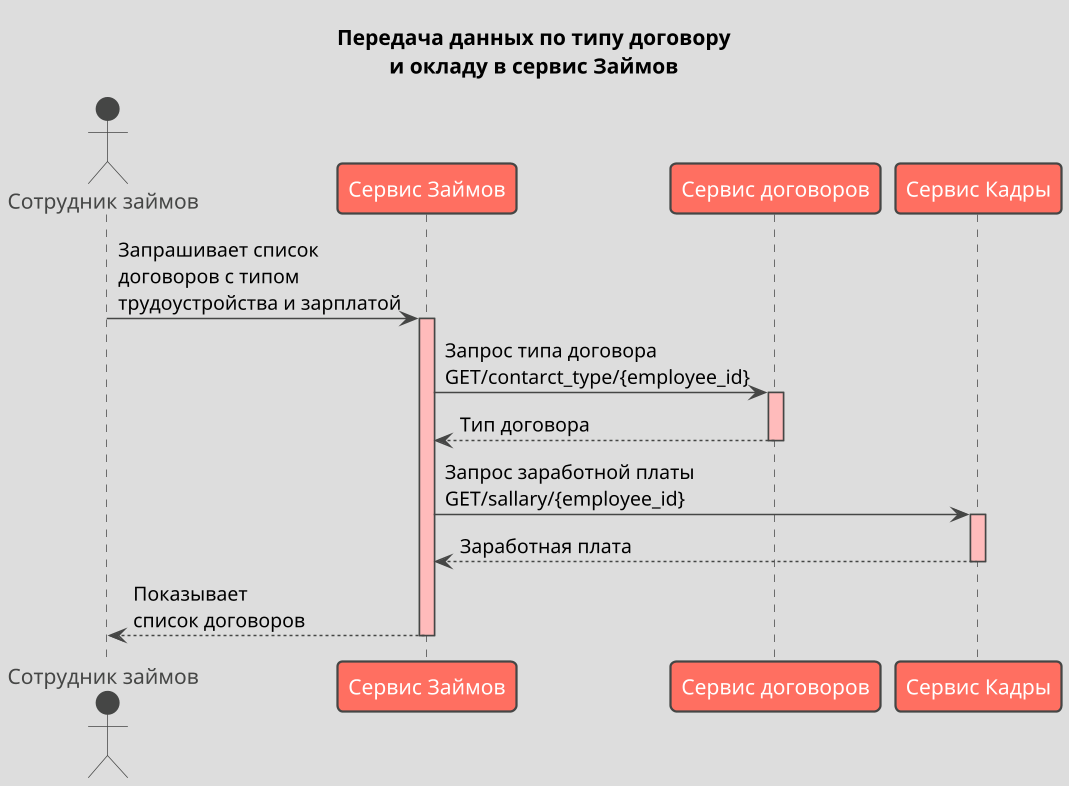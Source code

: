@startuml
!theme toy
scale 1.5

title Передача данных по типу договору\nи окладу в сервис Займов

actor "Сотрудник займов" as sotrzaym 
participant "Сервис Займов" as szaym
participant "Сервис договоров" as sdogovor
participant "Сервис Кадры" as skadry

sotrzaym -> szaym: Запрашивает список\nдоговоров с типом\nтрудоустройства и зарплатой
activate szaym #FFBBBB

szaym -> sdogovor: Запрос типа договора\nGET/contarct_type/{employee_id}
activate sdogovor #FFBBBB
sdogovor --> szaym: Тип договора
deactivate sdogovor #FFBBBB

szaym -> skadry: Запрос заработной платы\nGET/sallary/{employee_id}
activate skadry #FFBBBB
skadry --> szaym: Заработная плата
deactivate skadry #FFBBBB

szaym --> sotrzaym: Показывает\nсписок договоров
deactivate szaym

@enduml
